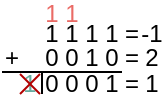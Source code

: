 <mxfile version="20.8.16" type="device"><diagram name="Page-1" id="uy3qhvZgfXMnSvaOnnbu"><mxGraphModel dx="105" dy="115" grid="1" gridSize="10" guides="1" tooltips="1" connect="1" arrows="1" fold="1" page="1" pageScale="1" pageWidth="850" pageHeight="1100" math="0" shadow="0"><root><mxCell id="0"/><mxCell id="1" parent="0"/><mxCell id="Did8BUIxOwOYR8EHeQ1T-5" value="1" style="text;html=1;strokeColor=none;fillColor=none;align=center;verticalAlign=middle;whiteSpace=wrap;rounded=0;" parent="1" vertex="1"><mxGeometry x="300" y="360" width="10" height="10" as="geometry"/></mxCell><mxCell id="Did8BUIxOwOYR8EHeQ1T-6" value="1" style="text;html=1;strokeColor=none;fillColor=none;align=center;verticalAlign=middle;whiteSpace=wrap;rounded=0;" parent="1" vertex="1"><mxGeometry x="310" y="360" width="10" height="10" as="geometry"/></mxCell><mxCell id="Did8BUIxOwOYR8EHeQ1T-7" value="1" style="text;html=1;strokeColor=none;fillColor=none;align=center;verticalAlign=middle;whiteSpace=wrap;rounded=0;" parent="1" vertex="1"><mxGeometry x="320" y="360" width="10" height="10" as="geometry"/></mxCell><mxCell id="Did8BUIxOwOYR8EHeQ1T-8" value="1" style="text;html=1;strokeColor=none;fillColor=none;align=center;verticalAlign=middle;whiteSpace=wrap;rounded=0;" parent="1" vertex="1"><mxGeometry x="330" y="360" width="10" height="10" as="geometry"/></mxCell><mxCell id="Did8BUIxOwOYR8EHeQ1T-9" value="0" style="text;html=1;strokeColor=none;fillColor=none;align=center;verticalAlign=middle;whiteSpace=wrap;rounded=0;" parent="1" vertex="1"><mxGeometry x="330" y="372" width="10" height="10" as="geometry"/></mxCell><mxCell id="Did8BUIxOwOYR8EHeQ1T-10" value="1" style="text;html=1;strokeColor=none;fillColor=none;align=center;verticalAlign=middle;whiteSpace=wrap;rounded=0;" parent="1" vertex="1"><mxGeometry x="320" y="372" width="10" height="10" as="geometry"/></mxCell><mxCell id="Did8BUIxOwOYR8EHeQ1T-11" value="0" style="text;html=1;strokeColor=none;fillColor=none;align=center;verticalAlign=middle;whiteSpace=wrap;rounded=0;" parent="1" vertex="1"><mxGeometry x="310" y="372" width="10" height="10" as="geometry"/></mxCell><mxCell id="Did8BUIxOwOYR8EHeQ1T-12" value="0" style="text;html=1;strokeColor=none;fillColor=none;align=center;verticalAlign=middle;whiteSpace=wrap;rounded=0;" parent="1" vertex="1"><mxGeometry x="300" y="372" width="10" height="10" as="geometry"/></mxCell><mxCell id="Did8BUIxOwOYR8EHeQ1T-17" value="1" style="text;html=1;strokeColor=none;fillColor=none;align=center;verticalAlign=middle;whiteSpace=wrap;rounded=0;" parent="1" vertex="1"><mxGeometry x="330" y="385" width="10" height="10" as="geometry"/></mxCell><mxCell id="Did8BUIxOwOYR8EHeQ1T-18" value="0" style="text;html=1;strokeColor=none;fillColor=none;align=center;verticalAlign=middle;whiteSpace=wrap;rounded=0;" parent="1" vertex="1"><mxGeometry x="320" y="385" width="10" height="10" as="geometry"/></mxCell><mxCell id="Did8BUIxOwOYR8EHeQ1T-19" value="0" style="text;html=1;strokeColor=none;fillColor=none;align=center;verticalAlign=middle;whiteSpace=wrap;rounded=0;" parent="1" vertex="1"><mxGeometry x="310" y="385" width="10" height="10" as="geometry"/></mxCell><mxCell id="Did8BUIxOwOYR8EHeQ1T-20" value="0" style="text;html=1;strokeColor=none;fillColor=none;align=center;verticalAlign=middle;whiteSpace=wrap;rounded=0;" parent="1" vertex="1"><mxGeometry x="300" y="385" width="10" height="10" as="geometry"/></mxCell><mxCell id="Did8BUIxOwOYR8EHeQ1T-21" value="" style="endArrow=none;html=1;rounded=0;entryX=1;entryY=0;entryDx=0;entryDy=0;" parent="1" edge="1"><mxGeometry width="50" height="50" relative="1" as="geometry"><mxPoint x="280" y="384" as="sourcePoint"/><mxPoint x="340" y="384.0" as="targetPoint"/></mxGeometry></mxCell><mxCell id="Did8BUIxOwOYR8EHeQ1T-22" value="+" style="text;html=1;strokeColor=none;fillColor=none;align=center;verticalAlign=middle;whiteSpace=wrap;rounded=0;" parent="1" vertex="1"><mxGeometry x="280" y="372" width="10" height="10" as="geometry"/></mxCell><mxCell id="Did8BUIxOwOYR8EHeQ1T-23" value="1" style="text;html=1;strokeColor=none;fillColor=none;align=center;verticalAlign=middle;whiteSpace=wrap;rounded=0;fontColor=#EA6B66;" parent="1" vertex="1"><mxGeometry x="300" y="350" width="10" height="10" as="geometry"/></mxCell><mxCell id="Did8BUIxOwOYR8EHeQ1T-24" value="1" style="text;html=1;strokeColor=none;fillColor=none;align=center;verticalAlign=middle;whiteSpace=wrap;rounded=0;fontColor=#EA6B66;" parent="1" vertex="1"><mxGeometry x="310" y="350" width="10" height="10" as="geometry"/></mxCell><mxCell id="Did8BUIxOwOYR8EHeQ1T-27" value="1" style="text;html=1;strokeColor=none;fillColor=none;align=center;verticalAlign=middle;whiteSpace=wrap;rounded=0;fontColor=#67AB9F;" parent="1" vertex="1"><mxGeometry x="289" y="385" width="10" height="10" as="geometry"/></mxCell><mxCell id="Did8BUIxOwOYR8EHeQ1T-28" value="" style="endArrow=none;html=1;rounded=0;fontColor=#EA6B66;entryX=1;entryY=0;entryDx=0;entryDy=0;exitX=1;exitY=1;exitDx=0;exitDy=0;" parent="1" edge="1"><mxGeometry width="50" height="50" relative="1" as="geometry"><mxPoint x="300" y="395" as="sourcePoint"/><mxPoint x="300" y="385" as="targetPoint"/><Array as="points"><mxPoint x="300" y="390"/></Array></mxGeometry></mxCell><mxCell id="Did8BUIxOwOYR8EHeQ1T-29" value="" style="endArrow=none;html=1;rounded=0;fontColor=#EA6B66;entryX=1;entryY=0;entryDx=0;entryDy=0;" parent="1" edge="1"><mxGeometry width="50" height="50" relative="1" as="geometry"><mxPoint x="300" y="389" as="sourcePoint"/><mxPoint x="300" y="384" as="targetPoint"/><Array as="points"/></mxGeometry></mxCell><mxCell id="Did8BUIxOwOYR8EHeQ1T-30" value="" style="endArrow=none;html=1;rounded=0;fontColor=#990000;entryX=1;entryY=0;entryDx=0;entryDy=0;exitX=0;exitY=1;exitDx=0;exitDy=0;fillColor=#e51400;strokeColor=#B20000;" parent="1" source="Did8BUIxOwOYR8EHeQ1T-27" target="Did8BUIxOwOYR8EHeQ1T-27" edge="1"><mxGeometry width="50" height="50" relative="1" as="geometry"><mxPoint x="249" y="450" as="sourcePoint"/><mxPoint x="299" y="400" as="targetPoint"/></mxGeometry></mxCell><mxCell id="Did8BUIxOwOYR8EHeQ1T-31" value="" style="endArrow=none;html=1;rounded=0;fontColor=#990000;exitX=0;exitY=0;exitDx=0;exitDy=0;entryX=1;entryY=1;entryDx=0;entryDy=0;fillColor=#e51400;strokeColor=#B20000;" parent="1" source="Did8BUIxOwOYR8EHeQ1T-27" target="Did8BUIxOwOYR8EHeQ1T-27" edge="1"><mxGeometry width="50" height="50" relative="1" as="geometry"><mxPoint x="279" y="410" as="sourcePoint"/><mxPoint x="329" y="360" as="targetPoint"/></mxGeometry></mxCell><mxCell id="_F9sOIKOYZzjR6-UjZDa-1" value="=" style="text;html=1;strokeColor=none;fillColor=none;align=center;verticalAlign=middle;whiteSpace=wrap;rounded=0;" vertex="1" parent="1"><mxGeometry x="340" y="360" width="10" height="10" as="geometry"/></mxCell><mxCell id="_F9sOIKOYZzjR6-UjZDa-2" value="=" style="text;html=1;strokeColor=none;fillColor=none;align=center;verticalAlign=middle;whiteSpace=wrap;rounded=0;" vertex="1" parent="1"><mxGeometry x="340" y="372" width="10" height="10" as="geometry"/></mxCell><mxCell id="_F9sOIKOYZzjR6-UjZDa-3" value="-1" style="text;html=1;strokeColor=none;fillColor=none;align=center;verticalAlign=middle;whiteSpace=wrap;rounded=0;" vertex="1" parent="1"><mxGeometry x="350" y="360" width="10" height="10" as="geometry"/></mxCell><mxCell id="_F9sOIKOYZzjR6-UjZDa-4" value="2" style="text;html=1;strokeColor=none;fillColor=none;align=center;verticalAlign=middle;whiteSpace=wrap;rounded=0;" vertex="1" parent="1"><mxGeometry x="350" y="372" width="10" height="10" as="geometry"/></mxCell><mxCell id="_F9sOIKOYZzjR6-UjZDa-5" value="=" style="text;html=1;strokeColor=none;fillColor=none;align=center;verticalAlign=middle;whiteSpace=wrap;rounded=0;" vertex="1" parent="1"><mxGeometry x="340" y="385" width="10" height="10" as="geometry"/></mxCell><mxCell id="_F9sOIKOYZzjR6-UjZDa-6" value="1" style="text;html=1;strokeColor=none;fillColor=none;align=center;verticalAlign=middle;whiteSpace=wrap;rounded=0;" vertex="1" parent="1"><mxGeometry x="350" y="385" width="10" height="10" as="geometry"/></mxCell></root></mxGraphModel></diagram></mxfile>
